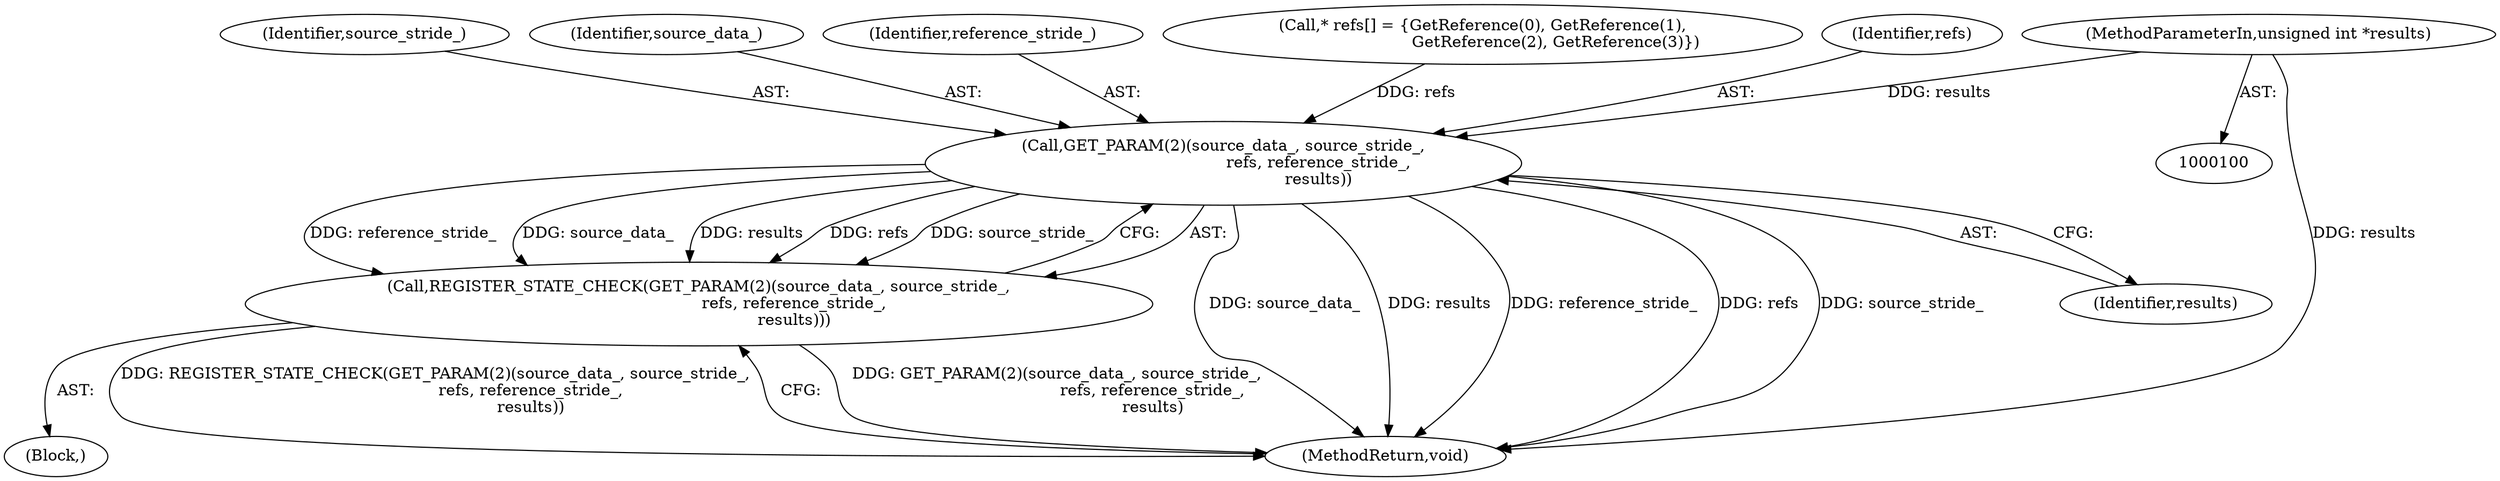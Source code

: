 digraph "1_Android_5a9753fca56f0eeb9f61e342b2fccffc364f9426_101@pointer" {
"1000101" [label="(MethodParameterIn,unsigned int *results)"];
"1000107" [label="(Call,GET_PARAM(2)(source_data_, source_stride_,\n                                      refs, reference_stride_,\n                                      results))"];
"1000106" [label="(Call,REGISTER_STATE_CHECK(GET_PARAM(2)(source_data_, source_stride_,\n                                      refs, reference_stride_,\n                                      results)))"];
"1000109" [label="(Identifier,source_stride_)"];
"1000108" [label="(Identifier,source_data_)"];
"1000113" [label="(MethodReturn,void)"];
"1000111" [label="(Identifier,reference_stride_)"];
"1000104" [label="(Call,* refs[] = {GetReference(0), GetReference(1),\n                             GetReference(2), GetReference(3)})"];
"1000106" [label="(Call,REGISTER_STATE_CHECK(GET_PARAM(2)(source_data_, source_stride_,\n                                      refs, reference_stride_,\n                                      results)))"];
"1000112" [label="(Identifier,results)"];
"1000110" [label="(Identifier,refs)"];
"1000102" [label="(Block,)"];
"1000107" [label="(Call,GET_PARAM(2)(source_data_, source_stride_,\n                                      refs, reference_stride_,\n                                      results))"];
"1000101" [label="(MethodParameterIn,unsigned int *results)"];
"1000101" -> "1000100"  [label="AST: "];
"1000101" -> "1000113"  [label="DDG: results"];
"1000101" -> "1000107"  [label="DDG: results"];
"1000107" -> "1000106"  [label="AST: "];
"1000107" -> "1000112"  [label="CFG: "];
"1000108" -> "1000107"  [label="AST: "];
"1000109" -> "1000107"  [label="AST: "];
"1000110" -> "1000107"  [label="AST: "];
"1000111" -> "1000107"  [label="AST: "];
"1000112" -> "1000107"  [label="AST: "];
"1000106" -> "1000107"  [label="CFG: "];
"1000107" -> "1000113"  [label="DDG: source_data_"];
"1000107" -> "1000113"  [label="DDG: results"];
"1000107" -> "1000113"  [label="DDG: reference_stride_"];
"1000107" -> "1000113"  [label="DDG: refs"];
"1000107" -> "1000113"  [label="DDG: source_stride_"];
"1000107" -> "1000106"  [label="DDG: reference_stride_"];
"1000107" -> "1000106"  [label="DDG: source_data_"];
"1000107" -> "1000106"  [label="DDG: results"];
"1000107" -> "1000106"  [label="DDG: refs"];
"1000107" -> "1000106"  [label="DDG: source_stride_"];
"1000104" -> "1000107"  [label="DDG: refs"];
"1000106" -> "1000102"  [label="AST: "];
"1000113" -> "1000106"  [label="CFG: "];
"1000106" -> "1000113"  [label="DDG: GET_PARAM(2)(source_data_, source_stride_,\n                                      refs, reference_stride_,\n                                      results)"];
"1000106" -> "1000113"  [label="DDG: REGISTER_STATE_CHECK(GET_PARAM(2)(source_data_, source_stride_,\n                                      refs, reference_stride_,\n                                      results))"];
}
